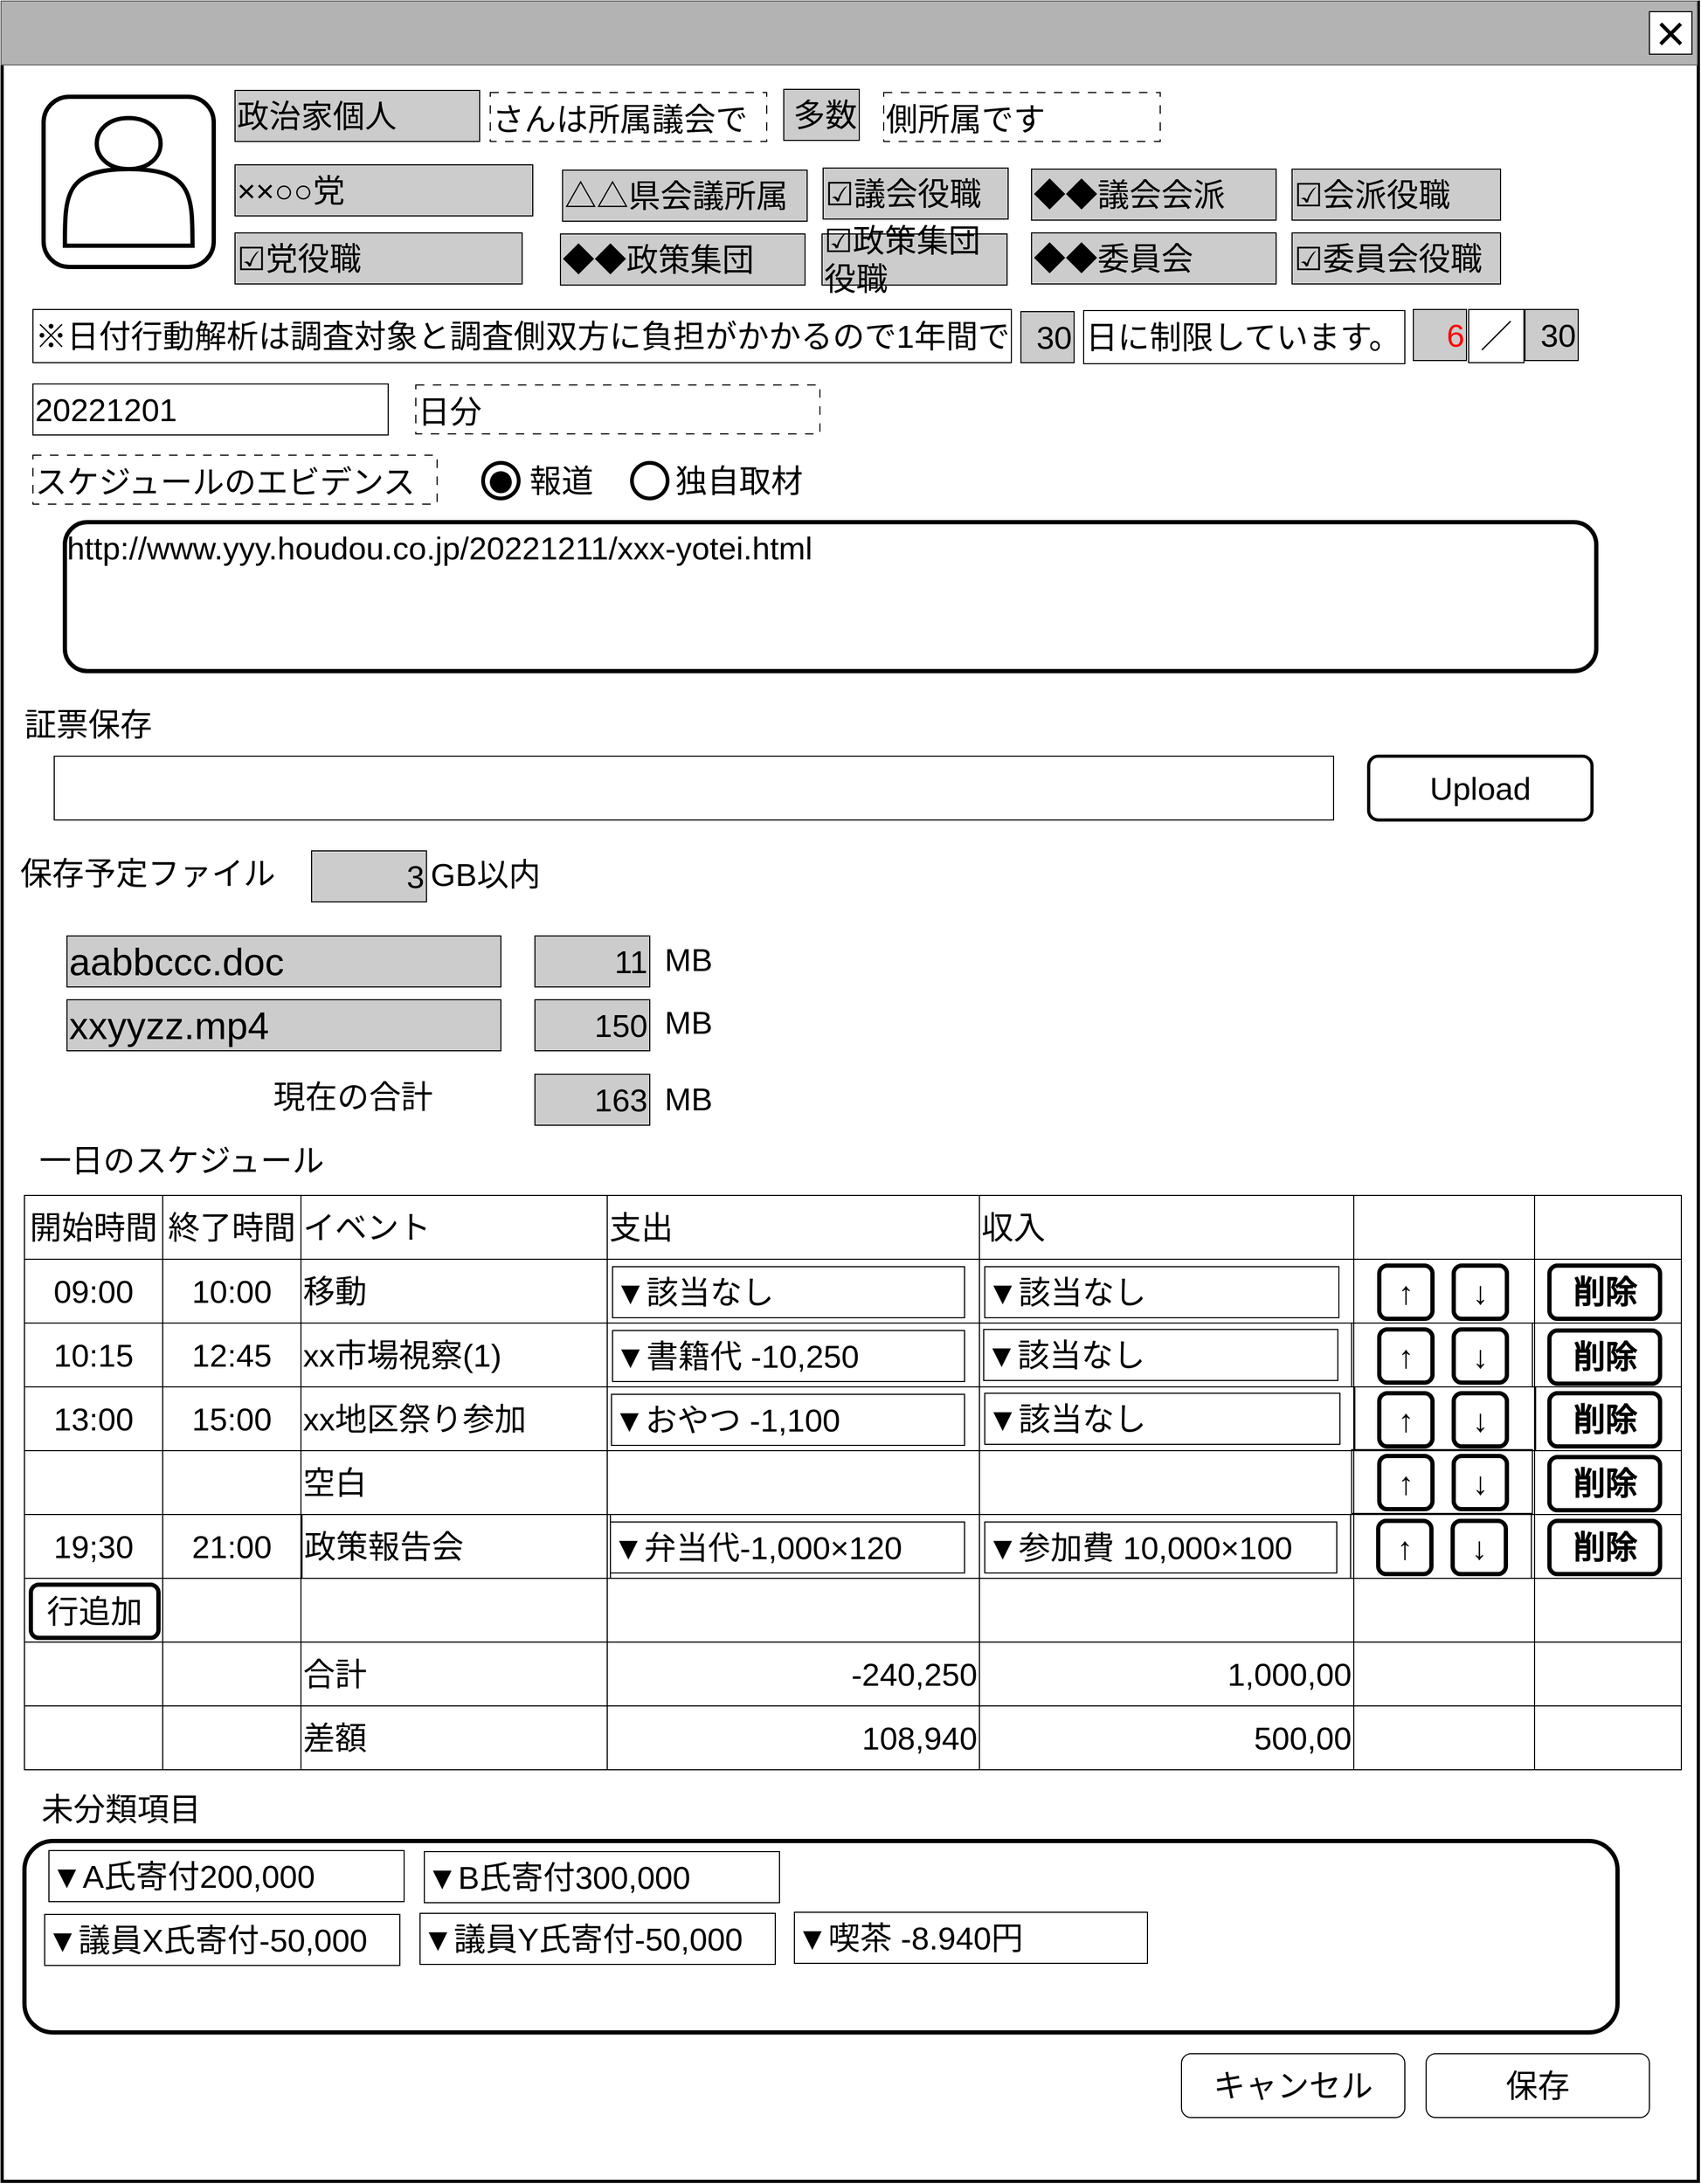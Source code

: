 <mxfile version="24.0.4" type="device">
  <diagram name="ページ1" id="LE8fIzdrHe0wcv1LTvfw">
    <mxGraphModel dx="2887" dy="1727" grid="1" gridSize="10" guides="1" tooltips="1" connect="1" arrows="1" fold="1" page="1" pageScale="1" pageWidth="1600" pageHeight="1200" math="0" shadow="0">
      <root>
        <mxCell id="0" />
        <mxCell id="cFaB45KztUIKXS-_cTrr-4" value="背景" style="locked=1;" parent="0" visible="0" />
        <mxCell id="cFaB45KztUIKXS-_cTrr-5" value="" style="rounded=0;whiteSpace=wrap;html=1;strokeWidth=3;" parent="cFaB45KztUIKXS-_cTrr-4" vertex="1">
          <mxGeometry x="1" y="1" width="1595" height="1180" as="geometry" />
        </mxCell>
        <mxCell id="cFaB45KztUIKXS-_cTrr-6" value="" style="rounded=0;whiteSpace=wrap;html=1;fillColor=#B3B3B3;fontColor=#333333;strokeColor=#666666;" parent="cFaB45KztUIKXS-_cTrr-4" vertex="1">
          <mxGeometry width="1595" height="60" as="geometry" />
        </mxCell>
        <mxCell id="cFaB45KztUIKXS-_cTrr-7" value="&lt;font style=&quot;font-size: 48px;&quot;&gt;×&lt;/font&gt;" style="rounded=0;whiteSpace=wrap;html=1;" parent="cFaB45KztUIKXS-_cTrr-4" vertex="1">
          <mxGeometry x="1550" y="10" width="40" height="40" as="geometry" />
        </mxCell>
        <mxCell id="cFaB45KztUIKXS-_cTrr-8" value="" style="rounded=0;whiteSpace=wrap;html=1;" parent="cFaB45KztUIKXS-_cTrr-4" vertex="1">
          <mxGeometry x="830" y="670" width="120" height="60" as="geometry" />
        </mxCell>
        <mxCell id="cFaB45KztUIKXS-_cTrr-9" value="ウインドウ" style="locked=1;" parent="0" />
        <mxCell id="cFaB45KztUIKXS-_cTrr-10" value="" style="rounded=0;whiteSpace=wrap;html=1;strokeWidth=3;" parent="cFaB45KztUIKXS-_cTrr-9" vertex="1">
          <mxGeometry x="1" y="1" width="1595" height="2049" as="geometry" />
        </mxCell>
        <mxCell id="cFaB45KztUIKXS-_cTrr-11" value="" style="rounded=0;whiteSpace=wrap;html=1;fillColor=#B3B3B3;fontColor=#333333;strokeColor=#666666;" parent="cFaB45KztUIKXS-_cTrr-9" vertex="1">
          <mxGeometry width="1595" height="60" as="geometry" />
        </mxCell>
        <mxCell id="cFaB45KztUIKXS-_cTrr-12" value="&lt;font style=&quot;font-size: 48px;&quot;&gt;×&lt;/font&gt;" style="rounded=0;whiteSpace=wrap;html=1;" parent="cFaB45KztUIKXS-_cTrr-9" vertex="1">
          <mxGeometry x="1550" y="10" width="40" height="40" as="geometry" />
        </mxCell>
        <mxCell id="cFaB45KztUIKXS-_cTrr-14" value="名称未設定レイヤ" style="" parent="0" />
        <mxCell id="qQW_u_u5-3ppLx-0F7_--9" value="&lt;span style=&quot;font-size: 30px;&quot;&gt;保存&lt;/span&gt;" style="rounded=1;whiteSpace=wrap;html=1;" parent="cFaB45KztUIKXS-_cTrr-14" vertex="1">
          <mxGeometry x="1340" y="1930" width="210" height="60" as="geometry" />
        </mxCell>
        <mxCell id="-aRjbIlAvJyihVMSlcDC-31" style="edgeStyle=orthogonalEdgeStyle;rounded=0;orthogonalLoop=1;jettySize=auto;html=1;exitX=0.5;exitY=0;exitDx=0;exitDy=0;entryX=0.5;entryY=1;entryDx=0;entryDy=0;" parent="cFaB45KztUIKXS-_cTrr-14" source="lHecheWsHZr5f5_axR1w-39" target="lHecheWsHZr5f5_axR1w-35" edge="1">
          <mxGeometry relative="1" as="geometry" />
        </mxCell>
        <mxCell id="GAbksBgTEfNfYpB4TjCx-3" value="&lt;font style=&quot;font-size: 30px;&quot;&gt;※日付行動解析は調査対象と調査側双方に負担がかかるので1年間で&lt;/font&gt;" style="rounded=0;whiteSpace=wrap;html=1;align=left;" parent="cFaB45KztUIKXS-_cTrr-14" vertex="1">
          <mxGeometry x="30" y="290" width="920" height="50" as="geometry" />
        </mxCell>
        <mxCell id="GAbksBgTEfNfYpB4TjCx-4" value="&lt;span style=&quot;font-size: 30px;&quot;&gt;30&lt;/span&gt;" style="rounded=0;whiteSpace=wrap;html=1;align=right;fillColor=#CCCCCC;" parent="cFaB45KztUIKXS-_cTrr-14" vertex="1">
          <mxGeometry x="959" y="292" width="50" height="48" as="geometry" />
        </mxCell>
        <mxCell id="GAbksBgTEfNfYpB4TjCx-5" value="&lt;font style=&quot;font-size: 30px;&quot;&gt;日に制限しています。&lt;/font&gt;" style="rounded=0;whiteSpace=wrap;html=1;align=left;" parent="cFaB45KztUIKXS-_cTrr-14" vertex="1">
          <mxGeometry x="1018" y="291" width="302" height="50" as="geometry" />
        </mxCell>
        <mxCell id="GAbksBgTEfNfYpB4TjCx-6" value="&lt;span style=&quot;font-size: 30px;&quot;&gt;キャンセル&lt;/span&gt;" style="rounded=1;whiteSpace=wrap;html=1;" parent="cFaB45KztUIKXS-_cTrr-14" vertex="1">
          <mxGeometry x="1110" y="1930" width="210" height="60" as="geometry" />
        </mxCell>
        <mxCell id="lHecheWsHZr5f5_axR1w-0" value="&lt;span style=&quot;font-size: 30px;&quot;&gt;&lt;font color=&quot;#ff0000&quot;&gt;6&lt;/font&gt;&lt;/span&gt;" style="rounded=0;whiteSpace=wrap;html=1;align=right;fillColor=#CCCCCC;" parent="cFaB45KztUIKXS-_cTrr-14" vertex="1">
          <mxGeometry x="1328" y="290" width="50" height="48" as="geometry" />
        </mxCell>
        <mxCell id="lHecheWsHZr5f5_axR1w-1" value="&lt;span style=&quot;font-size: 30px;&quot;&gt;30&lt;/span&gt;" style="rounded=0;whiteSpace=wrap;html=1;align=right;fillColor=#CCCCCC;" parent="cFaB45KztUIKXS-_cTrr-14" vertex="1">
          <mxGeometry x="1433" y="290" width="50" height="48" as="geometry" />
        </mxCell>
        <mxCell id="lHecheWsHZr5f5_axR1w-2" value="&lt;font style=&quot;font-size: 30px;&quot;&gt;／&lt;/font&gt;" style="rounded=0;whiteSpace=wrap;html=1;align=center;" parent="cFaB45KztUIKXS-_cTrr-14" vertex="1">
          <mxGeometry x="1380" y="290" width="52" height="50" as="geometry" />
        </mxCell>
        <mxCell id="lHecheWsHZr5f5_axR1w-30" value="" style="childLayout=tableLayout;recursiveResize=0;shadow=0;fillColor=none;" parent="cFaB45KztUIKXS-_cTrr-14" vertex="1">
          <mxGeometry x="22" y="1123" width="1558" height="540" as="geometry" />
        </mxCell>
        <mxCell id="-aRjbIlAvJyihVMSlcDC-18" style="shape=tableRow;horizontal=0;startSize=0;swimlaneHead=0;swimlaneBody=0;top=0;left=0;bottom=0;right=0;dropTarget=0;collapsible=0;recursiveResize=0;expand=0;fontStyle=0;fillColor=none;strokeColor=inherit;" parent="lHecheWsHZr5f5_axR1w-30" vertex="1">
          <mxGeometry width="1558" height="60" as="geometry" />
        </mxCell>
        <mxCell id="-aRjbIlAvJyihVMSlcDC-19" value="&lt;font style=&quot;font-size: 30px;&quot;&gt;開始時間&lt;/font&gt;" style="connectable=0;recursiveResize=0;strokeColor=inherit;fillColor=none;align=center;whiteSpace=wrap;html=1;" parent="-aRjbIlAvJyihVMSlcDC-18" vertex="1">
          <mxGeometry width="130" height="60" as="geometry">
            <mxRectangle width="130" height="60" as="alternateBounds" />
          </mxGeometry>
        </mxCell>
        <mxCell id="-aRjbIlAvJyihVMSlcDC-20" value="&lt;font style=&quot;font-size: 30px;&quot;&gt;終了時間&lt;/font&gt;" style="connectable=0;recursiveResize=0;strokeColor=inherit;fillColor=none;align=center;whiteSpace=wrap;html=1;" parent="-aRjbIlAvJyihVMSlcDC-18" vertex="1">
          <mxGeometry x="130" width="130" height="60" as="geometry">
            <mxRectangle width="130" height="60" as="alternateBounds" />
          </mxGeometry>
        </mxCell>
        <mxCell id="-aRjbIlAvJyihVMSlcDC-21" value="&lt;font style=&quot;font-size: 30px;&quot;&gt;イベント&lt;/font&gt;" style="connectable=0;recursiveResize=0;strokeColor=inherit;fillColor=none;align=left;whiteSpace=wrap;html=1;" parent="-aRjbIlAvJyihVMSlcDC-18" vertex="1">
          <mxGeometry x="260" width="288" height="60" as="geometry">
            <mxRectangle width="288" height="60" as="alternateBounds" />
          </mxGeometry>
        </mxCell>
        <mxCell id="-aRjbIlAvJyihVMSlcDC-22" value="&lt;font style=&quot;font-size: 30px;&quot;&gt;支出&lt;/font&gt;" style="connectable=0;recursiveResize=0;strokeColor=inherit;fillColor=none;align=left;whiteSpace=wrap;html=1;" parent="-aRjbIlAvJyihVMSlcDC-18" vertex="1">
          <mxGeometry x="548" width="350" height="60" as="geometry">
            <mxRectangle width="350" height="60" as="alternateBounds" />
          </mxGeometry>
        </mxCell>
        <mxCell id="-aRjbIlAvJyihVMSlcDC-23" value="&lt;font style=&quot;font-size: 30px;&quot;&gt;収入&lt;/font&gt;" style="connectable=0;recursiveResize=0;strokeColor=inherit;fillColor=none;align=left;whiteSpace=wrap;html=1;" parent="-aRjbIlAvJyihVMSlcDC-18" vertex="1">
          <mxGeometry x="898" width="352" height="60" as="geometry">
            <mxRectangle width="352" height="60" as="alternateBounds" />
          </mxGeometry>
        </mxCell>
        <mxCell id="-aRjbIlAvJyihVMSlcDC-42" style="connectable=0;recursiveResize=0;strokeColor=inherit;fillColor=none;align=left;whiteSpace=wrap;html=1;" parent="-aRjbIlAvJyihVMSlcDC-18" vertex="1">
          <mxGeometry x="1250" width="170" height="60" as="geometry">
            <mxRectangle width="170" height="60" as="alternateBounds" />
          </mxGeometry>
        </mxCell>
        <mxCell id="fEjhOvrRUlLvb5Ld7npS-1" style="connectable=0;recursiveResize=0;strokeColor=inherit;fillColor=none;align=left;whiteSpace=wrap;html=1;" parent="-aRjbIlAvJyihVMSlcDC-18" vertex="1">
          <mxGeometry x="1420" width="138" height="60" as="geometry">
            <mxRectangle width="138" height="60" as="alternateBounds" />
          </mxGeometry>
        </mxCell>
        <mxCell id="lHecheWsHZr5f5_axR1w-31" value="" style="shape=tableRow;horizontal=0;startSize=0;swimlaneHead=0;swimlaneBody=0;top=0;left=0;bottom=0;right=0;dropTarget=0;collapsible=0;recursiveResize=0;expand=0;fontStyle=0;fillColor=none;strokeColor=inherit;" parent="lHecheWsHZr5f5_axR1w-30" vertex="1">
          <mxGeometry y="60" width="1558" height="60" as="geometry" />
        </mxCell>
        <mxCell id="lHecheWsHZr5f5_axR1w-32" value="&lt;font style=&quot;font-size: 30px;&quot;&gt;09:00&lt;/font&gt;" style="connectable=0;recursiveResize=0;strokeColor=inherit;fillColor=none;align=center;whiteSpace=wrap;html=1;" parent="lHecheWsHZr5f5_axR1w-31" vertex="1">
          <mxGeometry width="130" height="60" as="geometry">
            <mxRectangle width="130" height="60" as="alternateBounds" />
          </mxGeometry>
        </mxCell>
        <mxCell id="lHecheWsHZr5f5_axR1w-33" value="&lt;font style=&quot;font-size: 30px;&quot;&gt;10:00&lt;/font&gt;" style="connectable=0;recursiveResize=0;strokeColor=inherit;fillColor=none;align=center;whiteSpace=wrap;html=1;" parent="lHecheWsHZr5f5_axR1w-31" vertex="1">
          <mxGeometry x="130" width="130" height="60" as="geometry">
            <mxRectangle width="130" height="60" as="alternateBounds" />
          </mxGeometry>
        </mxCell>
        <mxCell id="lHecheWsHZr5f5_axR1w-34" value="&lt;font style=&quot;font-size: 30px;&quot;&gt;移動&lt;/font&gt;" style="connectable=0;recursiveResize=0;strokeColor=inherit;fillColor=none;align=left;whiteSpace=wrap;html=1;" parent="lHecheWsHZr5f5_axR1w-31" vertex="1">
          <mxGeometry x="260" width="288" height="60" as="geometry">
            <mxRectangle width="288" height="60" as="alternateBounds" />
          </mxGeometry>
        </mxCell>
        <mxCell id="-aRjbIlAvJyihVMSlcDC-12" style="connectable=0;recursiveResize=0;strokeColor=inherit;fillColor=none;align=left;whiteSpace=wrap;html=1;" parent="lHecheWsHZr5f5_axR1w-31" vertex="1">
          <mxGeometry x="548" width="350" height="60" as="geometry">
            <mxRectangle width="350" height="60" as="alternateBounds" />
          </mxGeometry>
        </mxCell>
        <mxCell id="-aRjbIlAvJyihVMSlcDC-24" style="connectable=0;recursiveResize=0;strokeColor=inherit;fillColor=none;align=left;whiteSpace=wrap;html=1;" parent="lHecheWsHZr5f5_axR1w-31" vertex="1">
          <mxGeometry x="898" width="352" height="60" as="geometry">
            <mxRectangle width="352" height="60" as="alternateBounds" />
          </mxGeometry>
        </mxCell>
        <mxCell id="-aRjbIlAvJyihVMSlcDC-43" style="connectable=0;recursiveResize=0;strokeColor=inherit;fillColor=none;align=left;whiteSpace=wrap;html=1;" parent="lHecheWsHZr5f5_axR1w-31" vertex="1">
          <mxGeometry x="1250" width="170" height="60" as="geometry">
            <mxRectangle width="170" height="60" as="alternateBounds" />
          </mxGeometry>
        </mxCell>
        <mxCell id="fEjhOvrRUlLvb5Ld7npS-2" style="connectable=0;recursiveResize=0;strokeColor=inherit;fillColor=none;align=left;whiteSpace=wrap;html=1;" parent="lHecheWsHZr5f5_axR1w-31" vertex="1">
          <mxGeometry x="1420" width="138" height="60" as="geometry">
            <mxRectangle width="138" height="60" as="alternateBounds" />
          </mxGeometry>
        </mxCell>
        <mxCell id="lHecheWsHZr5f5_axR1w-35" style="shape=tableRow;horizontal=0;startSize=0;swimlaneHead=0;swimlaneBody=0;top=0;left=0;bottom=0;right=0;dropTarget=0;collapsible=0;recursiveResize=0;expand=0;fontStyle=0;fillColor=none;strokeColor=inherit;" parent="lHecheWsHZr5f5_axR1w-30" vertex="1">
          <mxGeometry y="120" width="1558" height="60" as="geometry" />
        </mxCell>
        <mxCell id="lHecheWsHZr5f5_axR1w-36" value="&lt;font style=&quot;font-size: 30px;&quot;&gt;10:15&lt;/font&gt;" style="connectable=0;recursiveResize=0;strokeColor=inherit;fillColor=none;align=center;whiteSpace=wrap;html=1;" parent="lHecheWsHZr5f5_axR1w-35" vertex="1">
          <mxGeometry width="130" height="60" as="geometry">
            <mxRectangle width="130" height="60" as="alternateBounds" />
          </mxGeometry>
        </mxCell>
        <mxCell id="lHecheWsHZr5f5_axR1w-37" value="&lt;font style=&quot;font-size: 30px;&quot;&gt;12:45&lt;/font&gt;" style="connectable=0;recursiveResize=0;strokeColor=inherit;fillColor=none;align=center;whiteSpace=wrap;html=1;" parent="lHecheWsHZr5f5_axR1w-35" vertex="1">
          <mxGeometry x="130" width="130" height="60" as="geometry">
            <mxRectangle width="130" height="60" as="alternateBounds" />
          </mxGeometry>
        </mxCell>
        <mxCell id="lHecheWsHZr5f5_axR1w-38" value="&lt;font style=&quot;font-size: 30px;&quot;&gt;xx市場視察(1)&lt;/font&gt;" style="connectable=0;recursiveResize=0;strokeColor=inherit;fillColor=none;align=left;whiteSpace=wrap;html=1;" parent="lHecheWsHZr5f5_axR1w-35" vertex="1">
          <mxGeometry x="260" width="288" height="60" as="geometry">
            <mxRectangle width="288" height="60" as="alternateBounds" />
          </mxGeometry>
        </mxCell>
        <mxCell id="-aRjbIlAvJyihVMSlcDC-13" style="connectable=0;recursiveResize=0;strokeColor=inherit;fillColor=none;align=left;whiteSpace=wrap;html=1;" parent="lHecheWsHZr5f5_axR1w-35" vertex="1">
          <mxGeometry x="548" width="350" height="60" as="geometry">
            <mxRectangle width="350" height="60" as="alternateBounds" />
          </mxGeometry>
        </mxCell>
        <mxCell id="-aRjbIlAvJyihVMSlcDC-25" style="connectable=0;recursiveResize=0;strokeColor=inherit;fillColor=none;align=left;whiteSpace=wrap;html=1;" parent="lHecheWsHZr5f5_axR1w-35" vertex="1">
          <mxGeometry x="898" width="352" height="60" as="geometry">
            <mxRectangle width="352" height="60" as="alternateBounds" />
          </mxGeometry>
        </mxCell>
        <mxCell id="-aRjbIlAvJyihVMSlcDC-44" style="connectable=0;recursiveResize=0;strokeColor=inherit;fillColor=none;align=left;whiteSpace=wrap;html=1;" parent="lHecheWsHZr5f5_axR1w-35" vertex="1">
          <mxGeometry x="1250" width="170" height="60" as="geometry">
            <mxRectangle width="170" height="60" as="alternateBounds" />
          </mxGeometry>
        </mxCell>
        <mxCell id="fEjhOvrRUlLvb5Ld7npS-3" style="connectable=0;recursiveResize=0;strokeColor=inherit;fillColor=none;align=left;whiteSpace=wrap;html=1;" parent="lHecheWsHZr5f5_axR1w-35" vertex="1">
          <mxGeometry x="1420" width="138" height="60" as="geometry">
            <mxRectangle width="138" height="60" as="alternateBounds" />
          </mxGeometry>
        </mxCell>
        <mxCell id="lHecheWsHZr5f5_axR1w-39" style="shape=tableRow;horizontal=0;startSize=0;swimlaneHead=0;swimlaneBody=0;top=0;left=0;bottom=0;right=0;dropTarget=0;collapsible=0;recursiveResize=0;expand=0;fontStyle=0;fillColor=none;strokeColor=inherit;" parent="lHecheWsHZr5f5_axR1w-30" vertex="1">
          <mxGeometry y="180" width="1558" height="60" as="geometry" />
        </mxCell>
        <mxCell id="lHecheWsHZr5f5_axR1w-40" value="&lt;font style=&quot;font-size: 30px;&quot;&gt;13:00&lt;/font&gt;" style="connectable=0;recursiveResize=0;strokeColor=inherit;fillColor=none;align=center;whiteSpace=wrap;html=1;" parent="lHecheWsHZr5f5_axR1w-39" vertex="1">
          <mxGeometry width="130" height="60" as="geometry">
            <mxRectangle width="130" height="60" as="alternateBounds" />
          </mxGeometry>
        </mxCell>
        <mxCell id="lHecheWsHZr5f5_axR1w-41" value="&lt;font style=&quot;font-size: 30px;&quot;&gt;15:00&lt;/font&gt;" style="connectable=0;recursiveResize=0;strokeColor=inherit;fillColor=none;align=center;whiteSpace=wrap;html=1;" parent="lHecheWsHZr5f5_axR1w-39" vertex="1">
          <mxGeometry x="130" width="130" height="60" as="geometry">
            <mxRectangle width="130" height="60" as="alternateBounds" />
          </mxGeometry>
        </mxCell>
        <mxCell id="lHecheWsHZr5f5_axR1w-42" value="&lt;font style=&quot;font-size: 30px;&quot;&gt;xx地区祭り参加&lt;/font&gt;" style="connectable=0;recursiveResize=0;strokeColor=inherit;fillColor=none;align=left;whiteSpace=wrap;html=1;" parent="lHecheWsHZr5f5_axR1w-39" vertex="1">
          <mxGeometry x="260" width="288" height="60" as="geometry">
            <mxRectangle width="288" height="60" as="alternateBounds" />
          </mxGeometry>
        </mxCell>
        <mxCell id="-aRjbIlAvJyihVMSlcDC-14" style="connectable=0;recursiveResize=0;strokeColor=inherit;fillColor=none;align=left;whiteSpace=wrap;html=1;" parent="lHecheWsHZr5f5_axR1w-39" vertex="1">
          <mxGeometry x="548" width="350" height="60" as="geometry">
            <mxRectangle width="350" height="60" as="alternateBounds" />
          </mxGeometry>
        </mxCell>
        <mxCell id="-aRjbIlAvJyihVMSlcDC-26" style="connectable=0;recursiveResize=0;strokeColor=inherit;fillColor=none;align=left;whiteSpace=wrap;html=1;" parent="lHecheWsHZr5f5_axR1w-39" vertex="1">
          <mxGeometry x="898" width="352" height="60" as="geometry">
            <mxRectangle width="352" height="60" as="alternateBounds" />
          </mxGeometry>
        </mxCell>
        <mxCell id="-aRjbIlAvJyihVMSlcDC-45" style="connectable=0;recursiveResize=0;strokeColor=inherit;fillColor=none;align=left;whiteSpace=wrap;html=1;" parent="lHecheWsHZr5f5_axR1w-39" vertex="1">
          <mxGeometry x="1250" width="170" height="60" as="geometry">
            <mxRectangle width="170" height="60" as="alternateBounds" />
          </mxGeometry>
        </mxCell>
        <mxCell id="fEjhOvrRUlLvb5Ld7npS-4" style="connectable=0;recursiveResize=0;strokeColor=inherit;fillColor=none;align=left;whiteSpace=wrap;html=1;" parent="lHecheWsHZr5f5_axR1w-39" vertex="1">
          <mxGeometry x="1420" width="138" height="60" as="geometry">
            <mxRectangle width="138" height="60" as="alternateBounds" />
          </mxGeometry>
        </mxCell>
        <mxCell id="-aRjbIlAvJyihVMSlcDC-8" style="shape=tableRow;horizontal=0;startSize=0;swimlaneHead=0;swimlaneBody=0;top=0;left=0;bottom=0;right=0;dropTarget=0;collapsible=0;recursiveResize=0;expand=0;fontStyle=0;fillColor=none;strokeColor=inherit;" parent="lHecheWsHZr5f5_axR1w-30" vertex="1">
          <mxGeometry y="240" width="1558" height="60" as="geometry" />
        </mxCell>
        <mxCell id="-aRjbIlAvJyihVMSlcDC-9" style="connectable=0;recursiveResize=0;strokeColor=inherit;fillColor=none;align=center;whiteSpace=wrap;html=1;" parent="-aRjbIlAvJyihVMSlcDC-8" vertex="1">
          <mxGeometry width="130" height="60" as="geometry">
            <mxRectangle width="130" height="60" as="alternateBounds" />
          </mxGeometry>
        </mxCell>
        <mxCell id="-aRjbIlAvJyihVMSlcDC-10" style="connectable=0;recursiveResize=0;strokeColor=inherit;fillColor=none;align=center;whiteSpace=wrap;html=1;" parent="-aRjbIlAvJyihVMSlcDC-8" vertex="1">
          <mxGeometry x="130" width="130" height="60" as="geometry">
            <mxRectangle width="130" height="60" as="alternateBounds" />
          </mxGeometry>
        </mxCell>
        <mxCell id="-aRjbIlAvJyihVMSlcDC-11" value="&lt;font style=&quot;font-size: 30px;&quot;&gt;空白&lt;/font&gt;" style="connectable=0;recursiveResize=0;strokeColor=inherit;fillColor=none;align=left;whiteSpace=wrap;html=1;" parent="-aRjbIlAvJyihVMSlcDC-8" vertex="1">
          <mxGeometry x="260" width="288" height="60" as="geometry">
            <mxRectangle width="288" height="60" as="alternateBounds" />
          </mxGeometry>
        </mxCell>
        <mxCell id="-aRjbIlAvJyihVMSlcDC-15" style="connectable=0;recursiveResize=0;strokeColor=inherit;fillColor=none;align=left;whiteSpace=wrap;html=1;" parent="-aRjbIlAvJyihVMSlcDC-8" vertex="1">
          <mxGeometry x="548" width="350" height="60" as="geometry">
            <mxRectangle width="350" height="60" as="alternateBounds" />
          </mxGeometry>
        </mxCell>
        <mxCell id="-aRjbIlAvJyihVMSlcDC-27" style="connectable=0;recursiveResize=0;strokeColor=inherit;fillColor=none;align=left;whiteSpace=wrap;html=1;" parent="-aRjbIlAvJyihVMSlcDC-8" vertex="1">
          <mxGeometry x="898" width="352" height="60" as="geometry">
            <mxRectangle width="352" height="60" as="alternateBounds" />
          </mxGeometry>
        </mxCell>
        <mxCell id="-aRjbIlAvJyihVMSlcDC-46" style="connectable=0;recursiveResize=0;strokeColor=inherit;fillColor=none;align=left;whiteSpace=wrap;html=1;" parent="-aRjbIlAvJyihVMSlcDC-8" vertex="1">
          <mxGeometry x="1250" width="170" height="60" as="geometry">
            <mxRectangle width="170" height="60" as="alternateBounds" />
          </mxGeometry>
        </mxCell>
        <mxCell id="fEjhOvrRUlLvb5Ld7npS-5" style="connectable=0;recursiveResize=0;strokeColor=inherit;fillColor=none;align=left;whiteSpace=wrap;html=1;" parent="-aRjbIlAvJyihVMSlcDC-8" vertex="1">
          <mxGeometry x="1420" width="138" height="60" as="geometry">
            <mxRectangle width="138" height="60" as="alternateBounds" />
          </mxGeometry>
        </mxCell>
        <mxCell id="-aRjbIlAvJyihVMSlcDC-4" style="shape=tableRow;horizontal=0;startSize=0;swimlaneHead=0;swimlaneBody=0;top=0;left=0;bottom=0;right=0;dropTarget=0;collapsible=0;recursiveResize=0;expand=0;fontStyle=0;fillColor=none;strokeColor=inherit;" parent="lHecheWsHZr5f5_axR1w-30" vertex="1">
          <mxGeometry y="300" width="1558" height="60" as="geometry" />
        </mxCell>
        <mxCell id="-aRjbIlAvJyihVMSlcDC-5" value="&lt;font style=&quot;font-size: 30px;&quot;&gt;19;30&lt;/font&gt;" style="connectable=0;recursiveResize=0;strokeColor=inherit;fillColor=none;align=center;whiteSpace=wrap;html=1;" parent="-aRjbIlAvJyihVMSlcDC-4" vertex="1">
          <mxGeometry width="130" height="60" as="geometry">
            <mxRectangle width="130" height="60" as="alternateBounds" />
          </mxGeometry>
        </mxCell>
        <mxCell id="-aRjbIlAvJyihVMSlcDC-6" value="&lt;font style=&quot;font-size: 30px;&quot;&gt;21:00&lt;/font&gt;" style="connectable=0;recursiveResize=0;strokeColor=inherit;fillColor=none;align=center;whiteSpace=wrap;html=1;" parent="-aRjbIlAvJyihVMSlcDC-4" vertex="1">
          <mxGeometry x="130" width="130" height="60" as="geometry">
            <mxRectangle width="130" height="60" as="alternateBounds" />
          </mxGeometry>
        </mxCell>
        <mxCell id="-aRjbIlAvJyihVMSlcDC-7" style="connectable=0;recursiveResize=0;strokeColor=inherit;fillColor=none;align=left;whiteSpace=wrap;html=1;" parent="-aRjbIlAvJyihVMSlcDC-4" vertex="1">
          <mxGeometry x="260" width="288" height="60" as="geometry">
            <mxRectangle width="288" height="60" as="alternateBounds" />
          </mxGeometry>
        </mxCell>
        <mxCell id="-aRjbIlAvJyihVMSlcDC-16" style="connectable=0;recursiveResize=0;strokeColor=inherit;fillColor=none;align=left;whiteSpace=wrap;html=1;" parent="-aRjbIlAvJyihVMSlcDC-4" vertex="1">
          <mxGeometry x="548" width="350" height="60" as="geometry">
            <mxRectangle width="350" height="60" as="alternateBounds" />
          </mxGeometry>
        </mxCell>
        <mxCell id="-aRjbIlAvJyihVMSlcDC-28" style="connectable=0;recursiveResize=0;strokeColor=inherit;fillColor=none;align=left;whiteSpace=wrap;html=1;" parent="-aRjbIlAvJyihVMSlcDC-4" vertex="1">
          <mxGeometry x="898" width="352" height="60" as="geometry">
            <mxRectangle width="352" height="60" as="alternateBounds" />
          </mxGeometry>
        </mxCell>
        <mxCell id="-aRjbIlAvJyihVMSlcDC-47" style="connectable=0;recursiveResize=0;strokeColor=inherit;fillColor=none;align=left;whiteSpace=wrap;html=1;" parent="-aRjbIlAvJyihVMSlcDC-4" vertex="1">
          <mxGeometry x="1250" width="170" height="60" as="geometry">
            <mxRectangle width="170" height="60" as="alternateBounds" />
          </mxGeometry>
        </mxCell>
        <mxCell id="fEjhOvrRUlLvb5Ld7npS-6" style="connectable=0;recursiveResize=0;strokeColor=inherit;fillColor=none;align=left;whiteSpace=wrap;html=1;" parent="-aRjbIlAvJyihVMSlcDC-4" vertex="1">
          <mxGeometry x="1420" width="138" height="60" as="geometry">
            <mxRectangle width="138" height="60" as="alternateBounds" />
          </mxGeometry>
        </mxCell>
        <mxCell id="-aRjbIlAvJyihVMSlcDC-0" style="shape=tableRow;horizontal=0;startSize=0;swimlaneHead=0;swimlaneBody=0;top=0;left=0;bottom=0;right=0;dropTarget=0;collapsible=0;recursiveResize=0;expand=0;fontStyle=0;fillColor=none;strokeColor=inherit;" parent="lHecheWsHZr5f5_axR1w-30" vertex="1">
          <mxGeometry y="360" width="1558" height="60" as="geometry" />
        </mxCell>
        <mxCell id="-aRjbIlAvJyihVMSlcDC-1" style="connectable=0;recursiveResize=0;strokeColor=inherit;fillColor=none;align=center;whiteSpace=wrap;html=1;" parent="-aRjbIlAvJyihVMSlcDC-0" vertex="1">
          <mxGeometry width="130" height="60" as="geometry">
            <mxRectangle width="130" height="60" as="alternateBounds" />
          </mxGeometry>
        </mxCell>
        <mxCell id="-aRjbIlAvJyihVMSlcDC-2" style="connectable=0;recursiveResize=0;strokeColor=inherit;fillColor=none;align=center;whiteSpace=wrap;html=1;" parent="-aRjbIlAvJyihVMSlcDC-0" vertex="1">
          <mxGeometry x="130" width="130" height="60" as="geometry">
            <mxRectangle width="130" height="60" as="alternateBounds" />
          </mxGeometry>
        </mxCell>
        <mxCell id="-aRjbIlAvJyihVMSlcDC-3" style="connectable=0;recursiveResize=0;strokeColor=inherit;fillColor=none;align=left;whiteSpace=wrap;html=1;" parent="-aRjbIlAvJyihVMSlcDC-0" vertex="1">
          <mxGeometry x="260" width="288" height="60" as="geometry">
            <mxRectangle width="288" height="60" as="alternateBounds" />
          </mxGeometry>
        </mxCell>
        <mxCell id="-aRjbIlAvJyihVMSlcDC-17" style="connectable=0;recursiveResize=0;strokeColor=inherit;fillColor=none;align=left;whiteSpace=wrap;html=1;" parent="-aRjbIlAvJyihVMSlcDC-0" vertex="1">
          <mxGeometry x="548" width="350" height="60" as="geometry">
            <mxRectangle width="350" height="60" as="alternateBounds" />
          </mxGeometry>
        </mxCell>
        <mxCell id="-aRjbIlAvJyihVMSlcDC-29" style="connectable=0;recursiveResize=0;strokeColor=inherit;fillColor=none;align=left;whiteSpace=wrap;html=1;" parent="-aRjbIlAvJyihVMSlcDC-0" vertex="1">
          <mxGeometry x="898" width="352" height="60" as="geometry">
            <mxRectangle width="352" height="60" as="alternateBounds" />
          </mxGeometry>
        </mxCell>
        <mxCell id="-aRjbIlAvJyihVMSlcDC-48" style="connectable=0;recursiveResize=0;strokeColor=inherit;fillColor=none;align=left;whiteSpace=wrap;html=1;" parent="-aRjbIlAvJyihVMSlcDC-0" vertex="1">
          <mxGeometry x="1250" width="170" height="60" as="geometry">
            <mxRectangle width="170" height="60" as="alternateBounds" />
          </mxGeometry>
        </mxCell>
        <mxCell id="fEjhOvrRUlLvb5Ld7npS-7" style="connectable=0;recursiveResize=0;strokeColor=inherit;fillColor=none;align=left;whiteSpace=wrap;html=1;" parent="-aRjbIlAvJyihVMSlcDC-0" vertex="1">
          <mxGeometry x="1420" width="138" height="60" as="geometry">
            <mxRectangle width="138" height="60" as="alternateBounds" />
          </mxGeometry>
        </mxCell>
        <mxCell id="-aRjbIlAvJyihVMSlcDC-113" style="shape=tableRow;horizontal=0;startSize=0;swimlaneHead=0;swimlaneBody=0;top=0;left=0;bottom=0;right=0;dropTarget=0;collapsible=0;recursiveResize=0;expand=0;fontStyle=0;fillColor=none;strokeColor=inherit;" parent="lHecheWsHZr5f5_axR1w-30" vertex="1">
          <mxGeometry y="420" width="1558" height="60" as="geometry" />
        </mxCell>
        <mxCell id="-aRjbIlAvJyihVMSlcDC-114" style="connectable=0;recursiveResize=0;strokeColor=inherit;fillColor=none;align=center;whiteSpace=wrap;html=1;" parent="-aRjbIlAvJyihVMSlcDC-113" vertex="1">
          <mxGeometry width="130" height="60" as="geometry">
            <mxRectangle width="130" height="60" as="alternateBounds" />
          </mxGeometry>
        </mxCell>
        <mxCell id="-aRjbIlAvJyihVMSlcDC-115" style="connectable=0;recursiveResize=0;strokeColor=inherit;fillColor=none;align=center;whiteSpace=wrap;html=1;" parent="-aRjbIlAvJyihVMSlcDC-113" vertex="1">
          <mxGeometry x="130" width="130" height="60" as="geometry">
            <mxRectangle width="130" height="60" as="alternateBounds" />
          </mxGeometry>
        </mxCell>
        <mxCell id="-aRjbIlAvJyihVMSlcDC-116" value="&lt;font style=&quot;font-size: 30px;&quot;&gt;合計&lt;/font&gt;" style="connectable=0;recursiveResize=0;strokeColor=inherit;fillColor=none;align=left;whiteSpace=wrap;html=1;" parent="-aRjbIlAvJyihVMSlcDC-113" vertex="1">
          <mxGeometry x="260" width="288" height="60" as="geometry">
            <mxRectangle width="288" height="60" as="alternateBounds" />
          </mxGeometry>
        </mxCell>
        <mxCell id="-aRjbIlAvJyihVMSlcDC-117" value="&lt;font style=&quot;font-size: 30px;&quot;&gt;-240,250&lt;/font&gt;" style="connectable=0;recursiveResize=0;strokeColor=inherit;fillColor=none;align=right;whiteSpace=wrap;html=1;" parent="-aRjbIlAvJyihVMSlcDC-113" vertex="1">
          <mxGeometry x="548" width="350" height="60" as="geometry">
            <mxRectangle width="350" height="60" as="alternateBounds" />
          </mxGeometry>
        </mxCell>
        <mxCell id="-aRjbIlAvJyihVMSlcDC-118" value="&lt;font style=&quot;font-size: 30px;&quot;&gt;1,000,00&lt;/font&gt;" style="connectable=0;recursiveResize=0;strokeColor=inherit;fillColor=none;align=right;whiteSpace=wrap;html=1;" parent="-aRjbIlAvJyihVMSlcDC-113" vertex="1">
          <mxGeometry x="898" width="352" height="60" as="geometry">
            <mxRectangle width="352" height="60" as="alternateBounds" />
          </mxGeometry>
        </mxCell>
        <mxCell id="-aRjbIlAvJyihVMSlcDC-119" style="connectable=0;recursiveResize=0;strokeColor=inherit;fillColor=none;align=left;whiteSpace=wrap;html=1;" parent="-aRjbIlAvJyihVMSlcDC-113" vertex="1">
          <mxGeometry x="1250" width="170" height="60" as="geometry">
            <mxRectangle width="170" height="60" as="alternateBounds" />
          </mxGeometry>
        </mxCell>
        <mxCell id="fEjhOvrRUlLvb5Ld7npS-8" style="connectable=0;recursiveResize=0;strokeColor=inherit;fillColor=none;align=left;whiteSpace=wrap;html=1;" parent="-aRjbIlAvJyihVMSlcDC-113" vertex="1">
          <mxGeometry x="1420" width="138" height="60" as="geometry">
            <mxRectangle width="138" height="60" as="alternateBounds" />
          </mxGeometry>
        </mxCell>
        <mxCell id="-aRjbIlAvJyihVMSlcDC-120" style="shape=tableRow;horizontal=0;startSize=0;swimlaneHead=0;swimlaneBody=0;top=0;left=0;bottom=0;right=0;dropTarget=0;collapsible=0;recursiveResize=0;expand=0;fontStyle=0;fillColor=none;strokeColor=inherit;" parent="lHecheWsHZr5f5_axR1w-30" vertex="1">
          <mxGeometry y="480" width="1558" height="60" as="geometry" />
        </mxCell>
        <mxCell id="-aRjbIlAvJyihVMSlcDC-121" style="connectable=0;recursiveResize=0;strokeColor=inherit;fillColor=none;align=center;whiteSpace=wrap;html=1;" parent="-aRjbIlAvJyihVMSlcDC-120" vertex="1">
          <mxGeometry width="130" height="60" as="geometry">
            <mxRectangle width="130" height="60" as="alternateBounds" />
          </mxGeometry>
        </mxCell>
        <mxCell id="-aRjbIlAvJyihVMSlcDC-122" style="connectable=0;recursiveResize=0;strokeColor=inherit;fillColor=none;align=center;whiteSpace=wrap;html=1;" parent="-aRjbIlAvJyihVMSlcDC-120" vertex="1">
          <mxGeometry x="130" width="130" height="60" as="geometry">
            <mxRectangle width="130" height="60" as="alternateBounds" />
          </mxGeometry>
        </mxCell>
        <mxCell id="-aRjbIlAvJyihVMSlcDC-123" value="&lt;font style=&quot;font-size: 30px;&quot;&gt;差額&lt;/font&gt;" style="connectable=0;recursiveResize=0;strokeColor=inherit;fillColor=none;align=left;whiteSpace=wrap;html=1;" parent="-aRjbIlAvJyihVMSlcDC-120" vertex="1">
          <mxGeometry x="260" width="288" height="60" as="geometry">
            <mxRectangle width="288" height="60" as="alternateBounds" />
          </mxGeometry>
        </mxCell>
        <mxCell id="-aRjbIlAvJyihVMSlcDC-124" value="&lt;font style=&quot;font-size: 30px;&quot;&gt;108,940&lt;/font&gt;" style="connectable=0;recursiveResize=0;strokeColor=inherit;fillColor=none;align=right;whiteSpace=wrap;html=1;" parent="-aRjbIlAvJyihVMSlcDC-120" vertex="1">
          <mxGeometry x="548" width="350" height="60" as="geometry">
            <mxRectangle width="350" height="60" as="alternateBounds" />
          </mxGeometry>
        </mxCell>
        <mxCell id="-aRjbIlAvJyihVMSlcDC-125" value="&lt;span style=&quot;font-size: 30px;&quot;&gt;500,00&lt;/span&gt;" style="connectable=0;recursiveResize=0;strokeColor=inherit;fillColor=none;align=right;whiteSpace=wrap;html=1;" parent="-aRjbIlAvJyihVMSlcDC-120" vertex="1">
          <mxGeometry x="898" width="352" height="60" as="geometry">
            <mxRectangle width="352" height="60" as="alternateBounds" />
          </mxGeometry>
        </mxCell>
        <mxCell id="-aRjbIlAvJyihVMSlcDC-126" style="connectable=0;recursiveResize=0;strokeColor=inherit;fillColor=none;align=left;whiteSpace=wrap;html=1;" parent="-aRjbIlAvJyihVMSlcDC-120" vertex="1">
          <mxGeometry x="1250" width="170" height="60" as="geometry">
            <mxRectangle width="170" height="60" as="alternateBounds" />
          </mxGeometry>
        </mxCell>
        <mxCell id="fEjhOvrRUlLvb5Ld7npS-9" style="connectable=0;recursiveResize=0;strokeColor=inherit;fillColor=none;align=left;whiteSpace=wrap;html=1;" parent="-aRjbIlAvJyihVMSlcDC-120" vertex="1">
          <mxGeometry x="1420" width="138" height="60" as="geometry">
            <mxRectangle width="138" height="60" as="alternateBounds" />
          </mxGeometry>
        </mxCell>
        <mxCell id="-aRjbIlAvJyihVMSlcDC-30" value="&lt;span style=&quot;font-size: 30px;&quot;&gt;▼該当なし&lt;/span&gt;" style="rounded=0;whiteSpace=wrap;html=1;align=left;fillColor=#FFFFFF;" parent="cFaB45KztUIKXS-_cTrr-14" vertex="1">
          <mxGeometry x="575" y="1190" width="331" height="48" as="geometry" />
        </mxCell>
        <mxCell id="-aRjbIlAvJyihVMSlcDC-32" value="&lt;span style=&quot;font-size: 30px;&quot;&gt;▼書籍代 -10,250&lt;/span&gt;" style="rounded=0;whiteSpace=wrap;html=1;align=left;fillColor=#FFFFFF;" parent="cFaB45KztUIKXS-_cTrr-14" vertex="1">
          <mxGeometry x="575" y="1250" width="331" height="48" as="geometry" />
        </mxCell>
        <mxCell id="-aRjbIlAvJyihVMSlcDC-33" value="&lt;span style=&quot;font-size: 30px;&quot;&gt;▼該当なし&lt;/span&gt;" style="rounded=0;whiteSpace=wrap;html=1;align=left;fillColor=#FFFFFF;" parent="cFaB45KztUIKXS-_cTrr-14" vertex="1">
          <mxGeometry x="925" y="1190" width="333" height="48" as="geometry" />
        </mxCell>
        <mxCell id="-aRjbIlAvJyihVMSlcDC-34" value="&lt;span style=&quot;font-size: 30px;&quot;&gt;▼該当なし&lt;/span&gt;" style="rounded=0;whiteSpace=wrap;html=1;align=left;fillColor=#FFFFFF;" parent="cFaB45KztUIKXS-_cTrr-14" vertex="1">
          <mxGeometry x="924" y="1249" width="333" height="48" as="geometry" />
        </mxCell>
        <mxCell id="-aRjbIlAvJyihVMSlcDC-35" value="&lt;span style=&quot;font-size: 30px;&quot;&gt;▼おやつ -1,100&lt;/span&gt;" style="rounded=0;whiteSpace=wrap;html=1;align=left;fillColor=#FFFFFF;" parent="cFaB45KztUIKXS-_cTrr-14" vertex="1">
          <mxGeometry x="574" y="1310" width="332" height="48" as="geometry" />
        </mxCell>
        <mxCell id="-aRjbIlAvJyihVMSlcDC-36" value="&lt;span style=&quot;font-size: 30px;&quot;&gt;▼該当なし&lt;/span&gt;" style="rounded=0;whiteSpace=wrap;html=1;align=left;fillColor=#FFFFFF;" parent="cFaB45KztUIKXS-_cTrr-14" vertex="1">
          <mxGeometry x="925" y="1309" width="334" height="48" as="geometry" />
        </mxCell>
        <mxCell id="-aRjbIlAvJyihVMSlcDC-37" value="&lt;span style=&quot;font-size: 30px;&quot;&gt;政策報告会&lt;/span&gt;" style="connectable=0;recursiveResize=0;strokeColor=inherit;fillColor=none;align=left;whiteSpace=wrap;html=1;" parent="cFaB45KztUIKXS-_cTrr-14" vertex="1">
          <mxGeometry x="283" y="1423" width="290" height="60" as="geometry">
            <mxRectangle width="290" height="60" as="alternateBounds" />
          </mxGeometry>
        </mxCell>
        <mxCell id="-aRjbIlAvJyihVMSlcDC-38" value="&lt;span style=&quot;font-size: 30px;&quot;&gt;▼弁当代-1,000×120&lt;/span&gt;" style="rounded=0;whiteSpace=wrap;html=1;align=left;fillColor=#FFFFFF;" parent="cFaB45KztUIKXS-_cTrr-14" vertex="1">
          <mxGeometry x="573" y="1430" width="333" height="48" as="geometry" />
        </mxCell>
        <mxCell id="-aRjbIlAvJyihVMSlcDC-39" value="&lt;span style=&quot;font-size: 30px;&quot;&gt;▼参加費 10,000×100&lt;/span&gt;" style="rounded=0;whiteSpace=wrap;html=1;align=left;fillColor=#FFFFFF;" parent="cFaB45KztUIKXS-_cTrr-14" vertex="1">
          <mxGeometry x="925" y="1430" width="331" height="48" as="geometry" />
        </mxCell>
        <mxCell id="-aRjbIlAvJyihVMSlcDC-41" value="&lt;font style=&quot;font-size: 30px;&quot;&gt;行追加&lt;/font&gt;" style="rounded=1;whiteSpace=wrap;html=1;strokeWidth=4;" parent="cFaB45KztUIKXS-_cTrr-14" vertex="1">
          <mxGeometry x="28" y="1489" width="120" height="50" as="geometry" />
        </mxCell>
        <mxCell id="-aRjbIlAvJyihVMSlcDC-99" value="&lt;font style=&quot;font-size: 30px;&quot;&gt;&lt;b&gt;↑&lt;/b&gt;&lt;/font&gt;" style="rounded=1;whiteSpace=wrap;html=1;strokeWidth=4;" parent="cFaB45KztUIKXS-_cTrr-14" vertex="1">
          <mxGeometry x="1296" y="1189" width="50" height="50" as="geometry" />
        </mxCell>
        <mxCell id="-aRjbIlAvJyihVMSlcDC-100" value="&lt;span style=&quot;font-size: 30px;&quot;&gt;&lt;b&gt;↓&lt;/b&gt;&lt;/span&gt;" style="rounded=1;whiteSpace=wrap;html=1;strokeWidth=4;" parent="cFaB45KztUIKXS-_cTrr-14" vertex="1">
          <mxGeometry x="1366" y="1189" width="50" height="50" as="geometry" />
        </mxCell>
        <mxCell id="-aRjbIlAvJyihVMSlcDC-101" style="connectable=0;recursiveResize=0;strokeColor=inherit;fillColor=none;align=left;whiteSpace=wrap;html=1;" parent="cFaB45KztUIKXS-_cTrr-14" vertex="1">
          <mxGeometry x="1270" y="1243" width="170" height="60" as="geometry">
            <mxRectangle width="170" height="60" as="alternateBounds" />
          </mxGeometry>
        </mxCell>
        <mxCell id="-aRjbIlAvJyihVMSlcDC-102" value="&lt;font style=&quot;font-size: 30px;&quot;&gt;&lt;b&gt;↑&lt;/b&gt;&lt;/font&gt;" style="rounded=1;whiteSpace=wrap;html=1;strokeWidth=4;" parent="cFaB45KztUIKXS-_cTrr-14" vertex="1">
          <mxGeometry x="1296" y="1249" width="50" height="50" as="geometry" />
        </mxCell>
        <mxCell id="-aRjbIlAvJyihVMSlcDC-103" value="&lt;span style=&quot;font-size: 30px;&quot;&gt;&lt;b&gt;↓&lt;/b&gt;&lt;/span&gt;" style="rounded=1;whiteSpace=wrap;html=1;strokeWidth=4;" parent="cFaB45KztUIKXS-_cTrr-14" vertex="1">
          <mxGeometry x="1366" y="1249" width="50" height="50" as="geometry" />
        </mxCell>
        <mxCell id="-aRjbIlAvJyihVMSlcDC-104" style="connectable=0;recursiveResize=0;strokeColor=inherit;fillColor=none;align=left;whiteSpace=wrap;html=1;" parent="cFaB45KztUIKXS-_cTrr-14" vertex="1">
          <mxGeometry x="1273" y="1303" width="170" height="60" as="geometry">
            <mxRectangle width="170" height="60" as="alternateBounds" />
          </mxGeometry>
        </mxCell>
        <mxCell id="-aRjbIlAvJyihVMSlcDC-105" value="&lt;font style=&quot;font-size: 30px;&quot;&gt;&lt;b&gt;↑&lt;/b&gt;&lt;/font&gt;" style="rounded=1;whiteSpace=wrap;html=1;strokeWidth=4;" parent="cFaB45KztUIKXS-_cTrr-14" vertex="1">
          <mxGeometry x="1296" y="1309" width="50" height="50" as="geometry" />
        </mxCell>
        <mxCell id="-aRjbIlAvJyihVMSlcDC-106" value="&lt;span style=&quot;font-size: 30px;&quot;&gt;&lt;b&gt;↓&lt;/b&gt;&lt;/span&gt;" style="rounded=1;whiteSpace=wrap;html=1;strokeWidth=4;" parent="cFaB45KztUIKXS-_cTrr-14" vertex="1">
          <mxGeometry x="1366" y="1309" width="50" height="50" as="geometry" />
        </mxCell>
        <mxCell id="-aRjbIlAvJyihVMSlcDC-107" style="connectable=0;recursiveResize=0;strokeColor=inherit;fillColor=none;align=left;whiteSpace=wrap;html=1;" parent="cFaB45KztUIKXS-_cTrr-14" vertex="1">
          <mxGeometry x="1270" y="1362" width="170" height="60" as="geometry">
            <mxRectangle width="170" height="60" as="alternateBounds" />
          </mxGeometry>
        </mxCell>
        <mxCell id="-aRjbIlAvJyihVMSlcDC-108" value="&lt;font style=&quot;font-size: 30px;&quot;&gt;&lt;b&gt;↑&lt;/b&gt;&lt;/font&gt;" style="rounded=1;whiteSpace=wrap;html=1;strokeWidth=4;" parent="cFaB45KztUIKXS-_cTrr-14" vertex="1">
          <mxGeometry x="1296" y="1368" width="50" height="50" as="geometry" />
        </mxCell>
        <mxCell id="-aRjbIlAvJyihVMSlcDC-109" value="&lt;span style=&quot;font-size: 30px;&quot;&gt;&lt;b&gt;↓&lt;/b&gt;&lt;/span&gt;" style="rounded=1;whiteSpace=wrap;html=1;strokeWidth=4;" parent="cFaB45KztUIKXS-_cTrr-14" vertex="1">
          <mxGeometry x="1366" y="1368" width="50" height="50" as="geometry" />
        </mxCell>
        <mxCell id="-aRjbIlAvJyihVMSlcDC-110" style="connectable=0;recursiveResize=0;strokeColor=inherit;fillColor=none;align=left;whiteSpace=wrap;html=1;" parent="cFaB45KztUIKXS-_cTrr-14" vertex="1">
          <mxGeometry x="1269" y="1423" width="170" height="60" as="geometry">
            <mxRectangle width="170" height="60" as="alternateBounds" />
          </mxGeometry>
        </mxCell>
        <mxCell id="-aRjbIlAvJyihVMSlcDC-111" value="&lt;font style=&quot;font-size: 30px;&quot;&gt;&lt;b&gt;↑&lt;/b&gt;&lt;/font&gt;" style="rounded=1;whiteSpace=wrap;html=1;strokeWidth=4;" parent="cFaB45KztUIKXS-_cTrr-14" vertex="1">
          <mxGeometry x="1295" y="1429" width="50" height="50" as="geometry" />
        </mxCell>
        <mxCell id="-aRjbIlAvJyihVMSlcDC-112" value="&lt;span style=&quot;font-size: 30px;&quot;&gt;&lt;b&gt;↓&lt;/b&gt;&lt;/span&gt;" style="rounded=1;whiteSpace=wrap;html=1;strokeWidth=4;" parent="cFaB45KztUIKXS-_cTrr-14" vertex="1">
          <mxGeometry x="1365" y="1429" width="50" height="50" as="geometry" />
        </mxCell>
        <mxCell id="-aRjbIlAvJyihVMSlcDC-127" value="&lt;span style=&quot;font-size: 30px;&quot;&gt;スケジュールのエビデンス&lt;/span&gt;" style="rounded=0;whiteSpace=wrap;html=1;align=left;dashed=1;dashPattern=8 8;verticalAlign=bottom;" parent="cFaB45KztUIKXS-_cTrr-14" vertex="1">
          <mxGeometry x="30" y="427" width="380" height="46" as="geometry" />
        </mxCell>
        <mxCell id="-aRjbIlAvJyihVMSlcDC-128" value="&lt;font style=&quot;font-size: 30px;&quot;&gt;http://www.yyy.houdou.co.jp/20221211/xxx-yotei.html&lt;/font&gt;" style="rounded=1;whiteSpace=wrap;html=1;align=left;strokeWidth=4;verticalAlign=top;" parent="cFaB45KztUIKXS-_cTrr-14" vertex="1">
          <mxGeometry x="60" y="490" width="1440" height="140" as="geometry" />
        </mxCell>
        <mxCell id="-aRjbIlAvJyihVMSlcDC-130" value="&lt;font style=&quot;font-size: 84px;&quot;&gt;○&lt;/font&gt;" style="text;html=1;strokeColor=none;fillColor=none;align=center;verticalAlign=middle;whiteSpace=wrap;rounded=0;fontSize=60;" parent="cFaB45KztUIKXS-_cTrr-14" vertex="1">
          <mxGeometry x="440" y="432" width="60" height="30" as="geometry" />
        </mxCell>
        <mxCell id="-aRjbIlAvJyihVMSlcDC-131" value="&lt;font style=&quot;font-size: 48px;&quot;&gt;●&lt;/font&gt;" style="text;html=1;strokeColor=none;fillColor=none;align=center;verticalAlign=middle;whiteSpace=wrap;rounded=0;fontSize=48;" parent="cFaB45KztUIKXS-_cTrr-14" vertex="1">
          <mxGeometry x="440" y="434" width="60" height="30" as="geometry" />
        </mxCell>
        <mxCell id="-aRjbIlAvJyihVMSlcDC-132" value="&lt;span style=&quot;font-size: 30px;&quot;&gt;報道&lt;br&gt;&lt;/span&gt;" style="text;html=1;strokeColor=none;fillColor=none;align=left;verticalAlign=middle;whiteSpace=wrap;rounded=0;" parent="cFaB45KztUIKXS-_cTrr-14" vertex="1">
          <mxGeometry x="495" y="421" width="275" height="60" as="geometry" />
        </mxCell>
        <mxCell id="-aRjbIlAvJyihVMSlcDC-133" value="&lt;font style=&quot;font-size: 84px;&quot;&gt;○&lt;/font&gt;" style="text;html=1;strokeColor=none;fillColor=none;align=center;verticalAlign=middle;whiteSpace=wrap;rounded=0;fontSize=60;" parent="cFaB45KztUIKXS-_cTrr-14" vertex="1">
          <mxGeometry x="580" y="432" width="60" height="30" as="geometry" />
        </mxCell>
        <mxCell id="-aRjbIlAvJyihVMSlcDC-134" value="&lt;span style=&quot;font-size: 30px;&quot;&gt;独自取材&lt;br&gt;&lt;/span&gt;" style="text;html=1;strokeColor=none;fillColor=none;align=left;verticalAlign=middle;whiteSpace=wrap;rounded=0;" parent="cFaB45KztUIKXS-_cTrr-14" vertex="1">
          <mxGeometry x="632" y="421" width="315" height="60" as="geometry" />
        </mxCell>
        <mxCell id="-aRjbIlAvJyihVMSlcDC-135" value="" style="rounded=1;whiteSpace=wrap;html=1;strokeWidth=4;" parent="cFaB45KztUIKXS-_cTrr-14" vertex="1">
          <mxGeometry x="22" y="1730" width="1498" height="180" as="geometry" />
        </mxCell>
        <mxCell id="-aRjbIlAvJyihVMSlcDC-136" value="&lt;span style=&quot;font-size: 30px;&quot;&gt;未分類項目&lt;/span&gt;" style="text;html=1;strokeColor=none;fillColor=none;align=left;verticalAlign=middle;whiteSpace=wrap;rounded=0;" parent="cFaB45KztUIKXS-_cTrr-14" vertex="1">
          <mxGeometry x="36" y="1680" width="250" height="40" as="geometry" />
        </mxCell>
        <mxCell id="-aRjbIlAvJyihVMSlcDC-137" value="&lt;span style=&quot;font-size: 30px;&quot;&gt;▼A氏寄付200,000&lt;/span&gt;" style="rounded=0;whiteSpace=wrap;html=1;align=left;fillColor=#FFFFFF;" parent="cFaB45KztUIKXS-_cTrr-14" vertex="1">
          <mxGeometry x="45" y="1739" width="334" height="48" as="geometry" />
        </mxCell>
        <mxCell id="-aRjbIlAvJyihVMSlcDC-138" value="&lt;span style=&quot;font-size: 30px;&quot;&gt;▼B氏寄付300,000&lt;/span&gt;" style="rounded=0;whiteSpace=wrap;html=1;align=left;fillColor=#FFFFFF;" parent="cFaB45KztUIKXS-_cTrr-14" vertex="1">
          <mxGeometry x="398" y="1740" width="334" height="48" as="geometry" />
        </mxCell>
        <mxCell id="-aRjbIlAvJyihVMSlcDC-139" value="&lt;span style=&quot;font-size: 30px;&quot;&gt;▼議員X氏寄付-50,000&lt;/span&gt;" style="rounded=0;whiteSpace=wrap;html=1;align=left;fillColor=#FFFFFF;" parent="cFaB45KztUIKXS-_cTrr-14" vertex="1">
          <mxGeometry x="41" y="1799" width="334" height="48" as="geometry" />
        </mxCell>
        <mxCell id="-aRjbIlAvJyihVMSlcDC-140" value="&lt;span style=&quot;font-size: 30px;&quot;&gt;▼喫茶 -8.940円&lt;/span&gt;" style="rounded=0;whiteSpace=wrap;html=1;align=left;fillColor=#FFFFFF;" parent="cFaB45KztUIKXS-_cTrr-14" vertex="1">
          <mxGeometry x="746" y="1797" width="332" height="48" as="geometry" />
        </mxCell>
        <mxCell id="-aRjbIlAvJyihVMSlcDC-141" value="&lt;span style=&quot;font-size: 30px;&quot;&gt;▼議員Y氏寄付-50,000&lt;/span&gt;" style="rounded=0;whiteSpace=wrap;html=1;align=left;fillColor=#FFFFFF;" parent="cFaB45KztUIKXS-_cTrr-14" vertex="1">
          <mxGeometry x="394" y="1798" width="334" height="48" as="geometry" />
        </mxCell>
        <mxCell id="-aRjbIlAvJyihVMSlcDC-142" value="&lt;span style=&quot;font-size: 30px;&quot;&gt;Upload&lt;/span&gt;" style="rounded=1;whiteSpace=wrap;html=1;fillColor=#FFFFFF;strokeWidth=3;" parent="cFaB45KztUIKXS-_cTrr-14" vertex="1">
          <mxGeometry x="1286" y="710" width="210" height="60" as="geometry" />
        </mxCell>
        <mxCell id="XEzsyxBTXAWv2MW_PeDP-0" value="&lt;span style=&quot;font-size: 30px;&quot;&gt;証票保存&lt;/span&gt;" style="text;html=1;strokeColor=none;fillColor=none;align=left;verticalAlign=middle;whiteSpace=wrap;rounded=0;" parent="cFaB45KztUIKXS-_cTrr-14" vertex="1">
          <mxGeometry x="20" y="660" width="250" height="40" as="geometry" />
        </mxCell>
        <mxCell id="XEzsyxBTXAWv2MW_PeDP-2" value="" style="rounded=0;whiteSpace=wrap;html=1;" parent="cFaB45KztUIKXS-_cTrr-14" vertex="1">
          <mxGeometry x="50" y="710" width="1203" height="60" as="geometry" />
        </mxCell>
        <mxCell id="XEzsyxBTXAWv2MW_PeDP-6" value="&lt;span style=&quot;font-size: 30px;&quot;&gt;保存予定ファイル&lt;/span&gt;" style="text;html=1;strokeColor=none;fillColor=none;align=left;verticalAlign=middle;whiteSpace=wrap;rounded=0;" parent="cFaB45KztUIKXS-_cTrr-14" vertex="1">
          <mxGeometry x="16" y="800" width="250" height="40" as="geometry" />
        </mxCell>
        <mxCell id="XEzsyxBTXAWv2MW_PeDP-7" value="&lt;span style=&quot;font-size: 30px;&quot;&gt;3&lt;/span&gt;" style="rounded=0;whiteSpace=wrap;html=1;align=right;fillColor=#CCCCCC;" parent="cFaB45KztUIKXS-_cTrr-14" vertex="1">
          <mxGeometry x="292" y="799" width="108" height="48" as="geometry" />
        </mxCell>
        <mxCell id="XEzsyxBTXAWv2MW_PeDP-8" value="&lt;span style=&quot;font-size: 30px;&quot;&gt;GB以内&lt;/span&gt;" style="text;html=1;strokeColor=none;fillColor=none;align=left;verticalAlign=middle;whiteSpace=wrap;rounded=0;" parent="cFaB45KztUIKXS-_cTrr-14" vertex="1">
          <mxGeometry x="402" y="801" width="250" height="40" as="geometry" />
        </mxCell>
        <mxCell id="XEzsyxBTXAWv2MW_PeDP-9" value="&lt;font style=&quot;font-size: 36px;&quot;&gt;aabbccc.doc&lt;/font&gt;" style="rounded=0;whiteSpace=wrap;html=1;align=left;fillColor=#CCCCCC;" parent="cFaB45KztUIKXS-_cTrr-14" vertex="1">
          <mxGeometry x="62" y="879" width="408" height="48" as="geometry" />
        </mxCell>
        <mxCell id="XEzsyxBTXAWv2MW_PeDP-10" value="&lt;font style=&quot;font-size: 36px;&quot;&gt;xxyyzz.mp4&lt;/font&gt;" style="rounded=0;whiteSpace=wrap;html=1;align=left;fillColor=#CCCCCC;" parent="cFaB45KztUIKXS-_cTrr-14" vertex="1">
          <mxGeometry x="62" y="939" width="408" height="48" as="geometry" />
        </mxCell>
        <mxCell id="XEzsyxBTXAWv2MW_PeDP-16" value="&lt;span style=&quot;font-size: 30px;&quot;&gt;11&lt;/span&gt;" style="rounded=0;whiteSpace=wrap;html=1;align=right;fillColor=#CCCCCC;" parent="cFaB45KztUIKXS-_cTrr-14" vertex="1">
          <mxGeometry x="502" y="879" width="108" height="48" as="geometry" />
        </mxCell>
        <mxCell id="XEzsyxBTXAWv2MW_PeDP-17" value="&lt;span style=&quot;font-size: 30px;&quot;&gt;150&lt;/span&gt;" style="rounded=0;whiteSpace=wrap;html=1;align=right;fillColor=#CCCCCC;" parent="cFaB45KztUIKXS-_cTrr-14" vertex="1">
          <mxGeometry x="502" y="939" width="108" height="48" as="geometry" />
        </mxCell>
        <mxCell id="XEzsyxBTXAWv2MW_PeDP-18" value="&lt;span style=&quot;font-size: 30px;&quot;&gt;MB&lt;/span&gt;" style="text;html=1;strokeColor=none;fillColor=none;align=left;verticalAlign=middle;whiteSpace=wrap;rounded=0;" parent="cFaB45KztUIKXS-_cTrr-14" vertex="1">
          <mxGeometry x="622" y="881" width="88" height="40" as="geometry" />
        </mxCell>
        <mxCell id="XEzsyxBTXAWv2MW_PeDP-21" value="&lt;span style=&quot;font-size: 30px;&quot;&gt;MB&lt;/span&gt;" style="text;html=1;strokeColor=none;fillColor=none;align=left;verticalAlign=middle;whiteSpace=wrap;rounded=0;" parent="cFaB45KztUIKXS-_cTrr-14" vertex="1">
          <mxGeometry x="622" y="940" width="88" height="40" as="geometry" />
        </mxCell>
        <mxCell id="XEzsyxBTXAWv2MW_PeDP-22" value="&lt;span style=&quot;font-size: 30px;&quot;&gt;現在の合計&lt;/span&gt;" style="text;html=1;strokeColor=none;fillColor=none;align=left;verticalAlign=middle;whiteSpace=wrap;rounded=0;" parent="cFaB45KztUIKXS-_cTrr-14" vertex="1">
          <mxGeometry x="254" y="1010" width="250" height="40" as="geometry" />
        </mxCell>
        <mxCell id="XEzsyxBTXAWv2MW_PeDP-23" value="&lt;span style=&quot;font-size: 30px;&quot;&gt;163&lt;/span&gt;" style="rounded=0;whiteSpace=wrap;html=1;align=right;fillColor=#CCCCCC;" parent="cFaB45KztUIKXS-_cTrr-14" vertex="1">
          <mxGeometry x="502" y="1009" width="108" height="48" as="geometry" />
        </mxCell>
        <mxCell id="XEzsyxBTXAWv2MW_PeDP-24" value="&lt;span style=&quot;font-size: 30px;&quot;&gt;MB&lt;/span&gt;" style="text;html=1;strokeColor=none;fillColor=none;align=left;verticalAlign=middle;whiteSpace=wrap;rounded=0;" parent="cFaB45KztUIKXS-_cTrr-14" vertex="1">
          <mxGeometry x="622" y="1012" width="88" height="40" as="geometry" />
        </mxCell>
        <mxCell id="XEzsyxBTXAWv2MW_PeDP-25" value="&lt;span style=&quot;font-size: 30px;&quot;&gt;一日のスケジュール&lt;/span&gt;" style="text;html=1;strokeColor=none;fillColor=none;align=left;verticalAlign=middle;whiteSpace=wrap;rounded=0;" parent="cFaB45KztUIKXS-_cTrr-14" vertex="1">
          <mxGeometry x="34" y="1070" width="326" height="40" as="geometry" />
        </mxCell>
        <mxCell id="_3odEwDsRPujIWQZYAfZ-0" value="" style="rounded=1;whiteSpace=wrap;html=1;strokeWidth=4;" parent="cFaB45KztUIKXS-_cTrr-14" vertex="1">
          <mxGeometry x="40" y="90" width="160" height="160" as="geometry" />
        </mxCell>
        <mxCell id="_3odEwDsRPujIWQZYAfZ-1" value="" style="shape=actor;whiteSpace=wrap;html=1;strokeWidth=4;" parent="cFaB45KztUIKXS-_cTrr-14" vertex="1">
          <mxGeometry x="60" y="110" width="120" height="120" as="geometry" />
        </mxCell>
        <mxCell id="_3odEwDsRPujIWQZYAfZ-2" value="&lt;span style=&quot;font-size: 30px;&quot;&gt;政治家個人&lt;/span&gt;" style="rounded=0;whiteSpace=wrap;html=1;align=left;fillColor=#CCCCCC;" parent="cFaB45KztUIKXS-_cTrr-14" vertex="1">
          <mxGeometry x="220" y="84" width="230" height="48" as="geometry" />
        </mxCell>
        <mxCell id="_3odEwDsRPujIWQZYAfZ-3" value="&lt;span style=&quot;font-size: 30px;&quot;&gt;さんは所属議会で&lt;/span&gt;" style="rounded=0;whiteSpace=wrap;html=1;align=left;dashed=1;dashPattern=8 8;verticalAlign=bottom;" parent="cFaB45KztUIKXS-_cTrr-14" vertex="1">
          <mxGeometry x="460" y="86" width="260" height="46" as="geometry" />
        </mxCell>
        <mxCell id="_3odEwDsRPujIWQZYAfZ-4" value="&lt;span style=&quot;font-size: 30px;&quot;&gt;××○○党&lt;/span&gt;" style="rounded=0;whiteSpace=wrap;html=1;align=left;fillColor=#CCCCCC;" parent="cFaB45KztUIKXS-_cTrr-14" vertex="1">
          <mxGeometry x="220" y="154" width="280" height="48" as="geometry" />
        </mxCell>
        <mxCell id="_3odEwDsRPujIWQZYAfZ-5" value="&lt;span style=&quot;font-size: 30px;&quot;&gt;◆◆議会会派&lt;/span&gt;" style="rounded=0;whiteSpace=wrap;html=1;align=left;fillColor=#CCCCCC;" parent="cFaB45KztUIKXS-_cTrr-14" vertex="1">
          <mxGeometry x="969" y="158" width="230" height="48" as="geometry" />
        </mxCell>
        <mxCell id="_3odEwDsRPujIWQZYAfZ-6" value="&lt;font style=&quot;font-size: 30px;&quot;&gt;△△県会議所属&lt;/font&gt;" style="rounded=0;whiteSpace=wrap;html=1;align=left;fillColor=#CCCCCC;" parent="cFaB45KztUIKXS-_cTrr-14" vertex="1">
          <mxGeometry x="528" y="159" width="230" height="48" as="geometry" />
        </mxCell>
        <mxCell id="_3odEwDsRPujIWQZYAfZ-7" value="&lt;div style=&quot;&quot;&gt;&lt;span style=&quot;font-size: 30px;&quot;&gt;☑議会役職&lt;/span&gt;&lt;/div&gt;" style="rounded=0;whiteSpace=wrap;html=1;align=left;fillColor=#CCCCCC;" parent="cFaB45KztUIKXS-_cTrr-14" vertex="1">
          <mxGeometry x="773" y="157" width="174" height="48" as="geometry" />
        </mxCell>
        <mxCell id="_3odEwDsRPujIWQZYAfZ-8" value="&lt;div style=&quot;&quot;&gt;&lt;span style=&quot;font-size: 30px;&quot;&gt;☑会派役職&lt;/span&gt;&lt;/div&gt;" style="rounded=0;whiteSpace=wrap;html=1;align=left;fillColor=#CCCCCC;" parent="cFaB45KztUIKXS-_cTrr-14" vertex="1">
          <mxGeometry x="1214" y="158" width="196" height="48" as="geometry" />
        </mxCell>
        <mxCell id="_3odEwDsRPujIWQZYAfZ-9" value="&lt;div style=&quot;&quot;&gt;&lt;span style=&quot;font-size: 30px;&quot;&gt;多数&lt;/span&gt;&lt;/div&gt;" style="rounded=0;whiteSpace=wrap;html=1;align=right;fillColor=#CCCCCC;" parent="cFaB45KztUIKXS-_cTrr-14" vertex="1">
          <mxGeometry x="736" y="83" width="71" height="48" as="geometry" />
        </mxCell>
        <mxCell id="_3odEwDsRPujIWQZYAfZ-10" value="&lt;span style=&quot;font-size: 30px;&quot;&gt;側所属です&lt;/span&gt;" style="rounded=0;whiteSpace=wrap;html=1;align=left;dashed=1;dashPattern=8 8;verticalAlign=bottom;" parent="cFaB45KztUIKXS-_cTrr-14" vertex="1">
          <mxGeometry x="830" y="86" width="260" height="46" as="geometry" />
        </mxCell>
        <mxCell id="_3odEwDsRPujIWQZYAfZ-11" value="&lt;span style=&quot;font-size: 30px;&quot;&gt;◆◆政策集団&lt;/span&gt;" style="rounded=0;whiteSpace=wrap;html=1;align=left;fillColor=#CCCCCC;" parent="cFaB45KztUIKXS-_cTrr-14" vertex="1">
          <mxGeometry x="526" y="219" width="230" height="48" as="geometry" />
        </mxCell>
        <mxCell id="_3odEwDsRPujIWQZYAfZ-12" value="&lt;div style=&quot;&quot;&gt;&lt;span style=&quot;font-size: 30px;&quot;&gt;☑政策集団役職&lt;/span&gt;&lt;/div&gt;" style="rounded=0;whiteSpace=wrap;html=1;align=left;fillColor=#CCCCCC;" parent="cFaB45KztUIKXS-_cTrr-14" vertex="1">
          <mxGeometry x="772" y="219" width="174" height="48" as="geometry" />
        </mxCell>
        <mxCell id="_3odEwDsRPujIWQZYAfZ-13" value="&lt;span style=&quot;font-size: 30px;&quot;&gt;◆◆委員会&lt;/span&gt;" style="rounded=0;whiteSpace=wrap;html=1;align=left;fillColor=#CCCCCC;" parent="cFaB45KztUIKXS-_cTrr-14" vertex="1">
          <mxGeometry x="969" y="218" width="230" height="48" as="geometry" />
        </mxCell>
        <mxCell id="_3odEwDsRPujIWQZYAfZ-14" value="&lt;div style=&quot;&quot;&gt;&lt;span style=&quot;font-size: 30px;&quot;&gt;☑委員会役職&lt;/span&gt;&lt;/div&gt;" style="rounded=0;whiteSpace=wrap;html=1;align=left;fillColor=#CCCCCC;" parent="cFaB45KztUIKXS-_cTrr-14" vertex="1">
          <mxGeometry x="1214" y="218" width="196" height="48" as="geometry" />
        </mxCell>
        <mxCell id="_3odEwDsRPujIWQZYAfZ-15" value="&lt;div style=&quot;&quot;&gt;&lt;span style=&quot;font-size: 30px;&quot;&gt;☑党役職&lt;/span&gt;&lt;/div&gt;" style="rounded=0;whiteSpace=wrap;html=1;align=left;fillColor=#CCCCCC;" parent="cFaB45KztUIKXS-_cTrr-14" vertex="1">
          <mxGeometry x="220" y="218" width="270" height="48" as="geometry" />
        </mxCell>
        <mxCell id="646cs2RW72o9KWsHCmmi-0" value="&lt;span style=&quot;font-size: 30px;&quot;&gt;20221201&lt;/span&gt;" style="rounded=0;whiteSpace=wrap;html=1;align=left;fillColor=#FFFFFF;" parent="cFaB45KztUIKXS-_cTrr-14" vertex="1">
          <mxGeometry x="30" y="360" width="334" height="48" as="geometry" />
        </mxCell>
        <mxCell id="646cs2RW72o9KWsHCmmi-1" value="&lt;span style=&quot;font-size: 30px;&quot;&gt;日分&lt;/span&gt;" style="rounded=0;whiteSpace=wrap;html=1;align=left;dashed=1;dashPattern=8 8;verticalAlign=bottom;" parent="cFaB45KztUIKXS-_cTrr-14" vertex="1">
          <mxGeometry x="390" y="361" width="380" height="46" as="geometry" />
        </mxCell>
        <mxCell id="fEjhOvrRUlLvb5Ld7npS-0" value="&lt;span style=&quot;font-size: 30px;&quot;&gt;&lt;b&gt;削除&lt;/b&gt;&lt;/span&gt;" style="rounded=1;whiteSpace=wrap;html=1;strokeWidth=4;" parent="cFaB45KztUIKXS-_cTrr-14" vertex="1">
          <mxGeometry x="1456" y="1189" width="104" height="50" as="geometry" />
        </mxCell>
        <mxCell id="fEjhOvrRUlLvb5Ld7npS-10" value="&lt;span style=&quot;font-size: 30px;&quot;&gt;&lt;b&gt;削除&lt;/b&gt;&lt;/span&gt;" style="rounded=1;whiteSpace=wrap;html=1;strokeWidth=4;" parent="cFaB45KztUIKXS-_cTrr-14" vertex="1">
          <mxGeometry x="1456" y="1250" width="104" height="50" as="geometry" />
        </mxCell>
        <mxCell id="fEjhOvrRUlLvb5Ld7npS-11" value="&lt;span style=&quot;font-size: 30px;&quot;&gt;&lt;b&gt;削除&lt;/b&gt;&lt;/span&gt;" style="rounded=1;whiteSpace=wrap;html=1;strokeWidth=4;" parent="cFaB45KztUIKXS-_cTrr-14" vertex="1">
          <mxGeometry x="1456" y="1309" width="104" height="50" as="geometry" />
        </mxCell>
        <mxCell id="fEjhOvrRUlLvb5Ld7npS-12" value="&lt;span style=&quot;font-size: 30px;&quot;&gt;&lt;b&gt;削除&lt;/b&gt;&lt;/span&gt;" style="rounded=1;whiteSpace=wrap;html=1;strokeWidth=4;" parent="cFaB45KztUIKXS-_cTrr-14" vertex="1">
          <mxGeometry x="1456" y="1369" width="104" height="50" as="geometry" />
        </mxCell>
        <mxCell id="fEjhOvrRUlLvb5Ld7npS-13" value="&lt;span style=&quot;font-size: 30px;&quot;&gt;&lt;b&gt;削除&lt;/b&gt;&lt;/span&gt;" style="rounded=1;whiteSpace=wrap;html=1;strokeWidth=4;" parent="cFaB45KztUIKXS-_cTrr-14" vertex="1">
          <mxGeometry x="1456" y="1429" width="104" height="50" as="geometry" />
        </mxCell>
      </root>
    </mxGraphModel>
  </diagram>
</mxfile>
